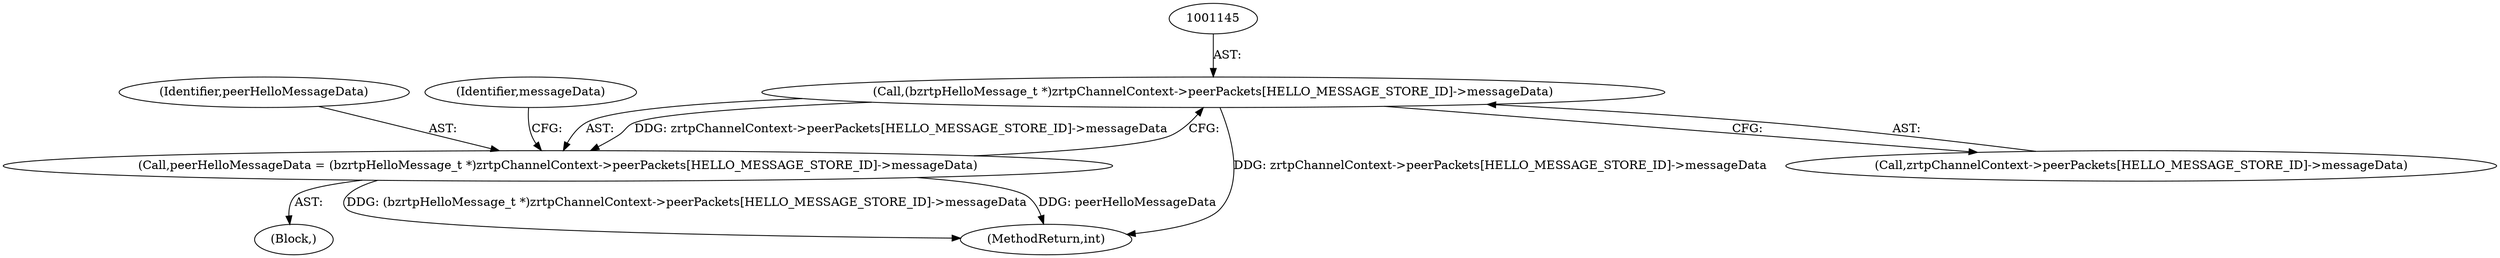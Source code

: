 digraph "0_bzrtp_bbb1e6e2f467ee4bd7b9a8c800e4f07343d7d99b@array" {
"1001144" [label="(Call,(bzrtpHelloMessage_t *)zrtpChannelContext->peerPackets[HELLO_MESSAGE_STORE_ID]->messageData)"];
"1001142" [label="(Call,peerHelloMessageData = (bzrtpHelloMessage_t *)zrtpChannelContext->peerPackets[HELLO_MESSAGE_STORE_ID]->messageData)"];
"1001142" [label="(Call,peerHelloMessageData = (bzrtpHelloMessage_t *)zrtpChannelContext->peerPackets[HELLO_MESSAGE_STORE_ID]->messageData)"];
"1001124" [label="(Block,)"];
"1001966" [label="(MethodReturn,int)"];
"1001143" [label="(Identifier,peerHelloMessageData)"];
"1001146" [label="(Call,zrtpChannelContext->peerPackets[HELLO_MESSAGE_STORE_ID]->messageData)"];
"1001155" [label="(Identifier,messageData)"];
"1001144" [label="(Call,(bzrtpHelloMessage_t *)zrtpChannelContext->peerPackets[HELLO_MESSAGE_STORE_ID]->messageData)"];
"1001144" -> "1001142"  [label="AST: "];
"1001144" -> "1001146"  [label="CFG: "];
"1001145" -> "1001144"  [label="AST: "];
"1001146" -> "1001144"  [label="AST: "];
"1001142" -> "1001144"  [label="CFG: "];
"1001144" -> "1001966"  [label="DDG: zrtpChannelContext->peerPackets[HELLO_MESSAGE_STORE_ID]->messageData"];
"1001144" -> "1001142"  [label="DDG: zrtpChannelContext->peerPackets[HELLO_MESSAGE_STORE_ID]->messageData"];
"1001142" -> "1001124"  [label="AST: "];
"1001143" -> "1001142"  [label="AST: "];
"1001155" -> "1001142"  [label="CFG: "];
"1001142" -> "1001966"  [label="DDG: (bzrtpHelloMessage_t *)zrtpChannelContext->peerPackets[HELLO_MESSAGE_STORE_ID]->messageData"];
"1001142" -> "1001966"  [label="DDG: peerHelloMessageData"];
}
